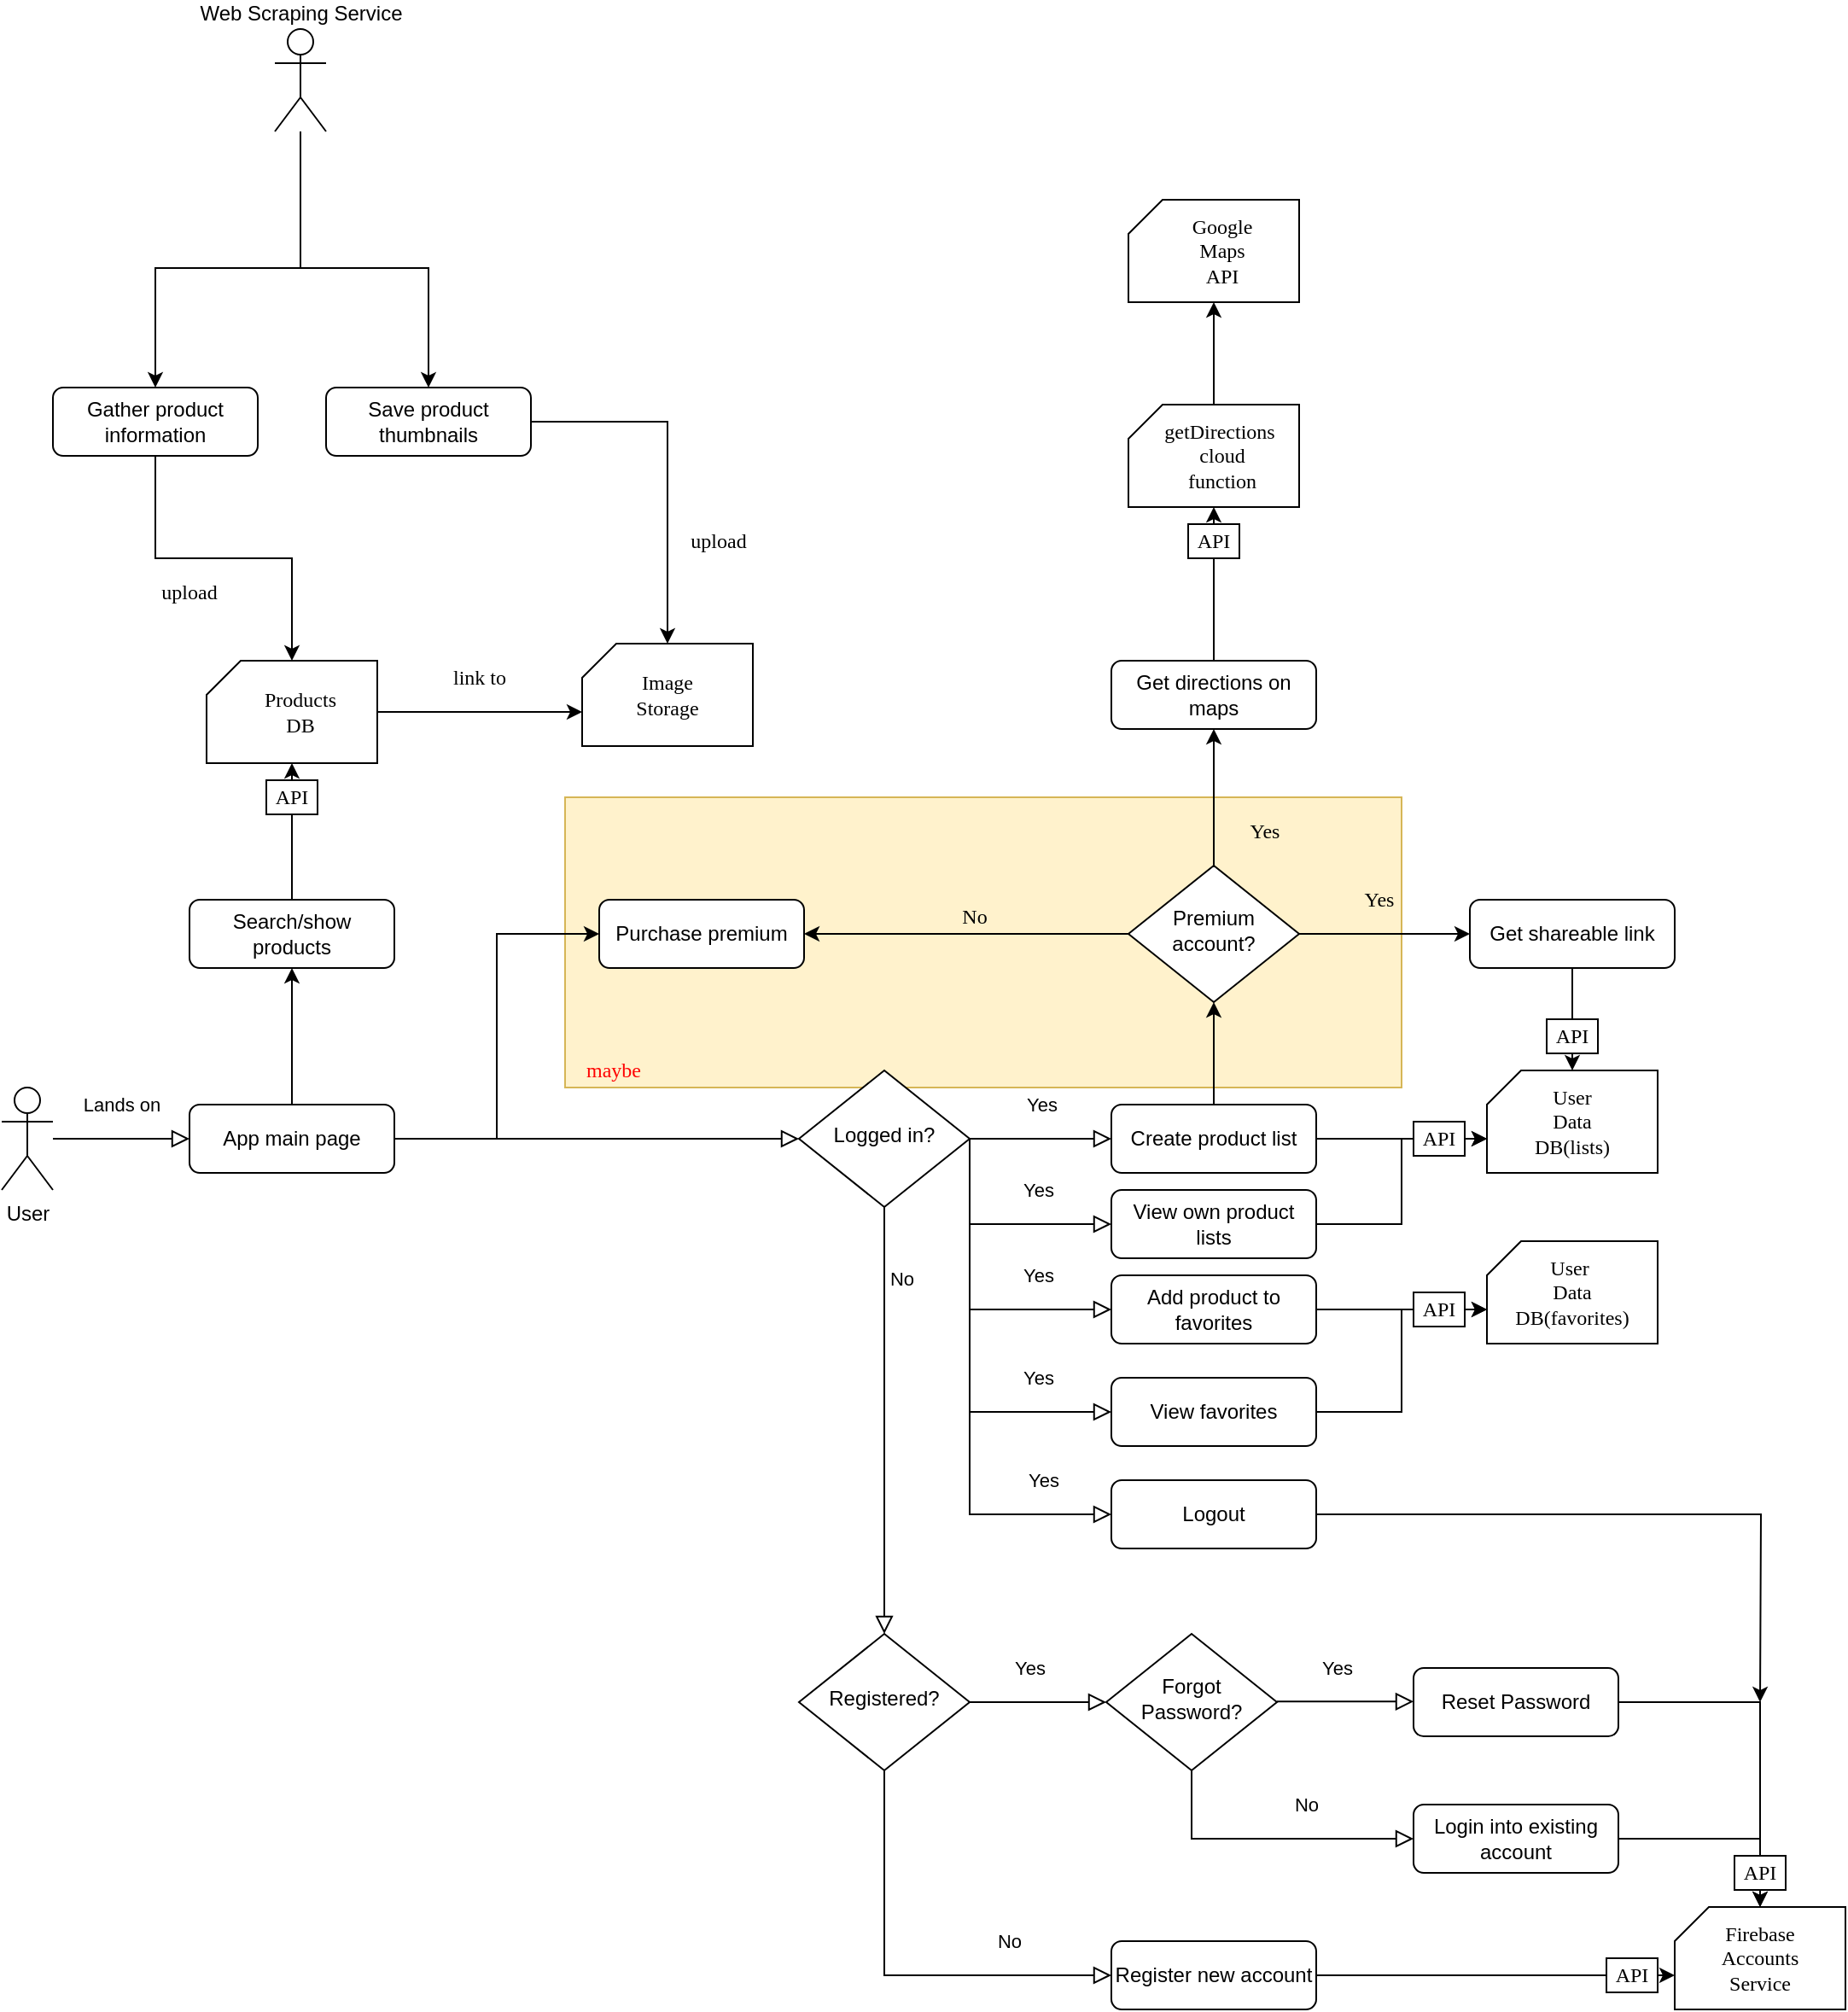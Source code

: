 <mxfile version="14.6.9" type="device"><diagram id="C5RBs43oDa-KdzZeNtuy" name="Page-1"><mxGraphModel dx="2557" dy="2177" grid="1" gridSize="10" guides="1" tooltips="1" connect="1" arrows="1" fold="1" page="1" pageScale="1" pageWidth="827" pageHeight="1169" math="0" shadow="0"><root><mxCell id="WIyWlLk6GJQsqaUBKTNV-0"/><mxCell id="WIyWlLk6GJQsqaUBKTNV-1" parent="WIyWlLk6GJQsqaUBKTNV-0"/><mxCell id="JcoYZ9oPt4SK93G2PIb7-119" value="" style="rounded=0;whiteSpace=wrap;html=1;fontFamily=Verdana;fillColor=#fff2cc;strokeColor=#d6b656;" vertex="1" parent="WIyWlLk6GJQsqaUBKTNV-1"><mxGeometry x="200" y="10" width="490" height="170" as="geometry"/></mxCell><mxCell id="WIyWlLk6GJQsqaUBKTNV-2" value="" style="rounded=0;html=1;jettySize=auto;orthogonalLoop=1;fontSize=11;endArrow=block;endFill=0;endSize=8;strokeWidth=1;shadow=0;labelBackgroundColor=none;edgeStyle=orthogonalEdgeStyle;" parent="WIyWlLk6GJQsqaUBKTNV-1" source="WIyWlLk6GJQsqaUBKTNV-3" target="WIyWlLk6GJQsqaUBKTNV-6" edge="1"><mxGeometry relative="1" as="geometry"/></mxCell><mxCell id="JcoYZ9oPt4SK93G2PIb7-1" style="edgeStyle=orthogonalEdgeStyle;rounded=0;orthogonalLoop=1;jettySize=auto;html=1;fontFamily=Verdana;entryX=0.5;entryY=1;entryDx=0;entryDy=0;" edge="1" parent="WIyWlLk6GJQsqaUBKTNV-1" source="WIyWlLk6GJQsqaUBKTNV-3" target="JcoYZ9oPt4SK93G2PIb7-2"><mxGeometry relative="1" as="geometry"><mxPoint x="40" y="100" as="targetPoint"/></mxGeometry></mxCell><mxCell id="JcoYZ9oPt4SK93G2PIb7-125" style="edgeStyle=orthogonalEdgeStyle;rounded=0;orthogonalLoop=1;jettySize=auto;html=1;entryX=0;entryY=0.5;entryDx=0;entryDy=0;fontFamily=Verdana;fontColor=#FF0000;" edge="1" parent="WIyWlLk6GJQsqaUBKTNV-1" source="WIyWlLk6GJQsqaUBKTNV-3" target="JcoYZ9oPt4SK93G2PIb7-123"><mxGeometry relative="1" as="geometry"/></mxCell><mxCell id="WIyWlLk6GJQsqaUBKTNV-3" value="App main page" style="rounded=1;whiteSpace=wrap;html=1;fontSize=12;glass=0;strokeWidth=1;shadow=0;" parent="WIyWlLk6GJQsqaUBKTNV-1" vertex="1"><mxGeometry x="-20" y="190" width="120" height="40" as="geometry"/></mxCell><mxCell id="WIyWlLk6GJQsqaUBKTNV-4" value="Yes" style="rounded=0;html=1;jettySize=auto;orthogonalLoop=1;fontSize=11;endArrow=block;endFill=0;endSize=8;strokeWidth=1;shadow=0;labelBackgroundColor=none;edgeStyle=orthogonalEdgeStyle;entryX=0;entryY=0.5;entryDx=0;entryDy=0;" parent="WIyWlLk6GJQsqaUBKTNV-1" source="WIyWlLk6GJQsqaUBKTNV-6" target="WIyWlLk6GJQsqaUBKTNV-12" edge="1"><mxGeometry y="20" relative="1" as="geometry"><mxPoint as="offset"/><mxPoint x="387" y="290.0" as="targetPoint"/></mxGeometry></mxCell><mxCell id="WIyWlLk6GJQsqaUBKTNV-6" value="Logged in?" style="rhombus;whiteSpace=wrap;html=1;shadow=0;fontFamily=Helvetica;fontSize=12;align=center;strokeWidth=1;spacing=6;spacingTop=-4;" parent="WIyWlLk6GJQsqaUBKTNV-1" vertex="1"><mxGeometry x="337" y="170" width="100" height="80" as="geometry"/></mxCell><mxCell id="JcoYZ9oPt4SK93G2PIb7-3" style="edgeStyle=orthogonalEdgeStyle;rounded=0;orthogonalLoop=1;jettySize=auto;html=1;fontFamily=Verdana;entryX=0;entryY=0.5;entryDx=0;entryDy=0;exitX=1;exitY=0.5;exitDx=0;exitDy=0;" edge="1" parent="WIyWlLk6GJQsqaUBKTNV-1" source="JcoYZ9oPt4SK93G2PIb7-116" target="JcoYZ9oPt4SK93G2PIb7-4"><mxGeometry relative="1" as="geometry"><mxPoint x="703.5" y="130" as="targetPoint"/><mxPoint x="576.5" y="10" as="sourcePoint"/></mxGeometry></mxCell><mxCell id="JcoYZ9oPt4SK93G2PIb7-29" style="edgeStyle=orthogonalEdgeStyle;rounded=0;orthogonalLoop=1;jettySize=auto;html=1;fontFamily=Verdana;entryX=0.5;entryY=1;entryDx=0;entryDy=0;exitX=0.5;exitY=0;exitDx=0;exitDy=0;" edge="1" parent="WIyWlLk6GJQsqaUBKTNV-1" source="JcoYZ9oPt4SK93G2PIb7-116" target="JcoYZ9oPt4SK93G2PIb7-30"><mxGeometry relative="1" as="geometry"><mxPoint x="766.5" y="170" as="targetPoint"/><mxPoint x="576.5" y="30" as="sourcePoint"/></mxGeometry></mxCell><mxCell id="JcoYZ9oPt4SK93G2PIb7-31" style="edgeStyle=orthogonalEdgeStyle;rounded=0;orthogonalLoop=1;jettySize=auto;html=1;fontFamily=Verdana;entryX=0;entryY=0;entryDx=0;entryDy=40;entryPerimeter=0;exitX=1;exitY=0.5;exitDx=0;exitDy=0;" edge="1" parent="WIyWlLk6GJQsqaUBKTNV-1" source="WIyWlLk6GJQsqaUBKTNV-12" target="JcoYZ9oPt4SK93G2PIb7-34"><mxGeometry relative="1" as="geometry"><mxPoint x="620" y="100" as="targetPoint"/><mxPoint x="680" y="270" as="sourcePoint"/></mxGeometry></mxCell><mxCell id="JcoYZ9oPt4SK93G2PIb7-118" style="edgeStyle=orthogonalEdgeStyle;rounded=0;orthogonalLoop=1;jettySize=auto;html=1;entryX=0.5;entryY=1;entryDx=0;entryDy=0;fontFamily=Verdana;" edge="1" parent="WIyWlLk6GJQsqaUBKTNV-1" source="WIyWlLk6GJQsqaUBKTNV-12" target="JcoYZ9oPt4SK93G2PIb7-116"><mxGeometry relative="1" as="geometry"/></mxCell><mxCell id="WIyWlLk6GJQsqaUBKTNV-12" value="Create product list" style="rounded=1;whiteSpace=wrap;html=1;fontSize=12;glass=0;strokeWidth=1;shadow=0;" parent="WIyWlLk6GJQsqaUBKTNV-1" vertex="1"><mxGeometry x="520" y="190" width="120" height="40" as="geometry"/></mxCell><mxCell id="JcoYZ9oPt4SK93G2PIb7-0" value="User" style="shape=umlActor;verticalLabelPosition=bottom;verticalAlign=top;html=1;outlineConnect=0;" vertex="1" parent="WIyWlLk6GJQsqaUBKTNV-1"><mxGeometry x="-130" y="180" width="30" height="60" as="geometry"/></mxCell><mxCell id="JcoYZ9oPt4SK93G2PIb7-68" style="edgeStyle=orthogonalEdgeStyle;rounded=0;orthogonalLoop=1;jettySize=auto;html=1;entryX=0.5;entryY=1;entryDx=0;entryDy=0;entryPerimeter=0;fontFamily=Verdana;" edge="1" parent="WIyWlLk6GJQsqaUBKTNV-1" source="JcoYZ9oPt4SK93G2PIb7-2" target="JcoYZ9oPt4SK93G2PIb7-66"><mxGeometry relative="1" as="geometry"/></mxCell><mxCell id="JcoYZ9oPt4SK93G2PIb7-2" value="Search/show products" style="rounded=1;whiteSpace=wrap;html=1;fontSize=12;glass=0;strokeWidth=1;shadow=0;" vertex="1" parent="WIyWlLk6GJQsqaUBKTNV-1"><mxGeometry x="-20" y="70" width="120" height="40" as="geometry"/></mxCell><mxCell id="JcoYZ9oPt4SK93G2PIb7-126" style="edgeStyle=orthogonalEdgeStyle;rounded=0;orthogonalLoop=1;jettySize=auto;html=1;entryX=0.5;entryY=0;entryDx=0;entryDy=0;entryPerimeter=0;fontFamily=Verdana;fontColor=#FF0000;" edge="1" parent="WIyWlLk6GJQsqaUBKTNV-1" source="JcoYZ9oPt4SK93G2PIb7-4" target="JcoYZ9oPt4SK93G2PIb7-34"><mxGeometry relative="1" as="geometry"/></mxCell><mxCell id="JcoYZ9oPt4SK93G2PIb7-4" value="Get shareable link" style="rounded=1;whiteSpace=wrap;html=1;fontSize=12;glass=0;strokeWidth=1;shadow=0;" vertex="1" parent="WIyWlLk6GJQsqaUBKTNV-1"><mxGeometry x="730" y="70" width="120" height="40" as="geometry"/></mxCell><mxCell id="JcoYZ9oPt4SK93G2PIb7-6" value="Yes" style="rounded=0;html=1;jettySize=auto;orthogonalLoop=1;fontSize=11;endArrow=block;endFill=0;endSize=8;strokeWidth=1;shadow=0;labelBackgroundColor=none;edgeStyle=orthogonalEdgeStyle;exitX=1;exitY=0.5;exitDx=0;exitDy=0;entryX=0;entryY=0.5;entryDx=0;entryDy=0;" edge="1" parent="WIyWlLk6GJQsqaUBKTNV-1" source="WIyWlLk6GJQsqaUBKTNV-6" target="JcoYZ9oPt4SK93G2PIb7-7"><mxGeometry x="0.353" y="20" relative="1" as="geometry"><mxPoint as="offset"/><mxPoint x="427" y="280" as="sourcePoint"/><mxPoint x="537" y="280" as="targetPoint"/><Array as="points"><mxPoint x="437" y="260"/></Array></mxGeometry></mxCell><mxCell id="JcoYZ9oPt4SK93G2PIb7-46" style="edgeStyle=orthogonalEdgeStyle;rounded=0;orthogonalLoop=1;jettySize=auto;html=1;entryX=0;entryY=0;entryDx=0;entryDy=40;entryPerimeter=0;fontFamily=Verdana;" edge="1" parent="WIyWlLk6GJQsqaUBKTNV-1" source="JcoYZ9oPt4SK93G2PIb7-7" target="JcoYZ9oPt4SK93G2PIb7-34"><mxGeometry relative="1" as="geometry"/></mxCell><mxCell id="JcoYZ9oPt4SK93G2PIb7-7" value="View own product lists" style="rounded=1;whiteSpace=wrap;html=1;fontSize=12;glass=0;strokeWidth=1;shadow=0;" vertex="1" parent="WIyWlLk6GJQsqaUBKTNV-1"><mxGeometry x="520" y="240" width="120" height="40" as="geometry"/></mxCell><mxCell id="JcoYZ9oPt4SK93G2PIb7-8" value="Yes" style="rounded=0;html=1;jettySize=auto;orthogonalLoop=1;fontSize=11;endArrow=block;endFill=0;endSize=8;strokeWidth=1;shadow=0;labelBackgroundColor=none;edgeStyle=orthogonalEdgeStyle;exitX=1;exitY=0.5;exitDx=0;exitDy=0;entryX=0;entryY=0.5;entryDx=0;entryDy=0;" edge="1" parent="WIyWlLk6GJQsqaUBKTNV-1" source="WIyWlLk6GJQsqaUBKTNV-6"><mxGeometry x="0.53" y="20" relative="1" as="geometry"><mxPoint as="offset"/><mxPoint x="437" y="260" as="sourcePoint"/><mxPoint x="520" y="310" as="targetPoint"/><Array as="points"><mxPoint x="437" y="310"/></Array></mxGeometry></mxCell><mxCell id="JcoYZ9oPt4SK93G2PIb7-49" style="edgeStyle=orthogonalEdgeStyle;rounded=0;orthogonalLoop=1;jettySize=auto;html=1;entryX=0;entryY=0;entryDx=0;entryDy=40;entryPerimeter=0;fontFamily=Verdana;" edge="1" parent="WIyWlLk6GJQsqaUBKTNV-1" source="JcoYZ9oPt4SK93G2PIb7-9" target="JcoYZ9oPt4SK93G2PIb7-47"><mxGeometry relative="1" as="geometry"/></mxCell><mxCell id="JcoYZ9oPt4SK93G2PIb7-9" value="Add product to favorites" style="rounded=1;whiteSpace=wrap;html=1;fontSize=12;glass=0;strokeWidth=1;shadow=0;" vertex="1" parent="WIyWlLk6GJQsqaUBKTNV-1"><mxGeometry x="520" y="290" width="120" height="40" as="geometry"/></mxCell><mxCell id="JcoYZ9oPt4SK93G2PIb7-50" style="edgeStyle=orthogonalEdgeStyle;rounded=0;orthogonalLoop=1;jettySize=auto;html=1;exitX=1;exitY=0.5;exitDx=0;exitDy=0;entryX=0;entryY=0;entryDx=0;entryDy=40;entryPerimeter=0;fontFamily=Verdana;" edge="1" parent="WIyWlLk6GJQsqaUBKTNV-1" source="JcoYZ9oPt4SK93G2PIb7-10" target="JcoYZ9oPt4SK93G2PIb7-47"><mxGeometry relative="1" as="geometry"/></mxCell><mxCell id="JcoYZ9oPt4SK93G2PIb7-10" value="View favorites" style="rounded=1;whiteSpace=wrap;html=1;fontSize=12;glass=0;strokeWidth=1;shadow=0;" vertex="1" parent="WIyWlLk6GJQsqaUBKTNV-1"><mxGeometry x="520" y="350" width="120" height="40" as="geometry"/></mxCell><mxCell id="JcoYZ9oPt4SK93G2PIb7-11" value="Yes" style="rounded=0;html=1;jettySize=auto;orthogonalLoop=1;fontSize=11;endArrow=block;endFill=0;endSize=8;strokeWidth=1;shadow=0;labelBackgroundColor=none;edgeStyle=orthogonalEdgeStyle;exitX=1;exitY=0.5;exitDx=0;exitDy=0;entryX=0;entryY=0.5;entryDx=0;entryDy=0;" edge="1" parent="WIyWlLk6GJQsqaUBKTNV-1" source="WIyWlLk6GJQsqaUBKTNV-6"><mxGeometry x="0.646" y="20" relative="1" as="geometry"><mxPoint as="offset"/><mxPoint x="437" y="270" as="sourcePoint"/><mxPoint x="520" y="370" as="targetPoint"/><Array as="points"><mxPoint x="437" y="370"/></Array></mxGeometry></mxCell><mxCell id="JcoYZ9oPt4SK93G2PIb7-13" value="No" style="rounded=0;html=1;jettySize=auto;orthogonalLoop=1;fontSize=11;endArrow=block;endFill=0;endSize=8;strokeWidth=1;shadow=0;labelBackgroundColor=none;edgeStyle=orthogonalEdgeStyle;exitX=0.5;exitY=1;exitDx=0;exitDy=0;entryX=0.5;entryY=0;entryDx=0;entryDy=0;" edge="1" parent="WIyWlLk6GJQsqaUBKTNV-1" source="WIyWlLk6GJQsqaUBKTNV-6" target="JcoYZ9oPt4SK93G2PIb7-15"><mxGeometry x="-0.667" y="10" relative="1" as="geometry"><mxPoint as="offset"/><mxPoint x="387" y="260" as="sourcePoint"/><mxPoint x="387" y="430" as="targetPoint"/><Array as="points"/></mxGeometry></mxCell><mxCell id="JcoYZ9oPt4SK93G2PIb7-45" style="edgeStyle=orthogonalEdgeStyle;rounded=0;orthogonalLoop=1;jettySize=auto;html=1;entryX=0.5;entryY=0;entryDx=0;entryDy=0;entryPerimeter=0;fontFamily=Verdana;" edge="1" parent="WIyWlLk6GJQsqaUBKTNV-1" source="JcoYZ9oPt4SK93G2PIb7-14" target="JcoYZ9oPt4SK93G2PIb7-39"><mxGeometry relative="1" as="geometry"/></mxCell><mxCell id="JcoYZ9oPt4SK93G2PIb7-14" value="Reset Password" style="rounded=1;whiteSpace=wrap;html=1;fontSize=12;glass=0;strokeWidth=1;shadow=0;" vertex="1" parent="WIyWlLk6GJQsqaUBKTNV-1"><mxGeometry x="697" y="520" width="120" height="40" as="geometry"/></mxCell><mxCell id="JcoYZ9oPt4SK93G2PIb7-15" value="Registered?" style="rhombus;whiteSpace=wrap;html=1;shadow=0;fontFamily=Helvetica;fontSize=12;align=center;strokeWidth=1;spacing=6;spacingTop=-4;" vertex="1" parent="WIyWlLk6GJQsqaUBKTNV-1"><mxGeometry x="337" y="500" width="100" height="80" as="geometry"/></mxCell><mxCell id="JcoYZ9oPt4SK93G2PIb7-16" value="Yes" style="rounded=0;html=1;jettySize=auto;orthogonalLoop=1;fontSize=11;endArrow=block;endFill=0;endSize=8;strokeWidth=1;shadow=0;labelBackgroundColor=none;edgeStyle=orthogonalEdgeStyle;exitX=1;exitY=0.5;exitDx=0;exitDy=0;" edge="1" parent="WIyWlLk6GJQsqaUBKTNV-1" source="JcoYZ9oPt4SK93G2PIb7-15"><mxGeometry x="-0.143" y="20" relative="1" as="geometry"><mxPoint as="offset"/><mxPoint x="517" y="480" as="sourcePoint"/><mxPoint x="517" y="540" as="targetPoint"/><Array as="points"/></mxGeometry></mxCell><mxCell id="JcoYZ9oPt4SK93G2PIb7-17" value="No" style="rounded=0;html=1;jettySize=auto;orthogonalLoop=1;fontSize=11;endArrow=block;endFill=0;endSize=8;strokeWidth=1;shadow=0;labelBackgroundColor=none;edgeStyle=orthogonalEdgeStyle;exitX=0.5;exitY=1;exitDx=0;exitDy=0;entryX=0;entryY=0.5;entryDx=0;entryDy=0;" edge="1" parent="WIyWlLk6GJQsqaUBKTNV-1" source="JcoYZ9oPt4SK93G2PIb7-15" target="JcoYZ9oPt4SK93G2PIb7-18"><mxGeometry x="0.526" y="20" relative="1" as="geometry"><mxPoint as="offset"/><mxPoint x="387" y="600" as="sourcePoint"/><mxPoint x="490" y="675" as="targetPoint"/><Array as="points"><mxPoint x="387" y="700"/></Array></mxGeometry></mxCell><mxCell id="JcoYZ9oPt4SK93G2PIb7-40" style="edgeStyle=orthogonalEdgeStyle;rounded=0;orthogonalLoop=1;jettySize=auto;html=1;exitX=1;exitY=0.5;exitDx=0;exitDy=0;entryX=0;entryY=0;entryDx=0;entryDy=40;entryPerimeter=0;fontFamily=Verdana;" edge="1" parent="WIyWlLk6GJQsqaUBKTNV-1" source="JcoYZ9oPt4SK93G2PIb7-18" target="JcoYZ9oPt4SK93G2PIb7-39"><mxGeometry relative="1" as="geometry"/></mxCell><mxCell id="JcoYZ9oPt4SK93G2PIb7-18" value="Register new account" style="rounded=1;whiteSpace=wrap;html=1;fontSize=12;glass=0;strokeWidth=1;shadow=0;" vertex="1" parent="WIyWlLk6GJQsqaUBKTNV-1"><mxGeometry x="520" y="680" width="120" height="40" as="geometry"/></mxCell><mxCell id="JcoYZ9oPt4SK93G2PIb7-20" value="Forgot Password?" style="rhombus;whiteSpace=wrap;html=1;shadow=0;fontFamily=Helvetica;fontSize=12;align=center;strokeWidth=1;spacing=6;spacingTop=-4;" vertex="1" parent="WIyWlLk6GJQsqaUBKTNV-1"><mxGeometry x="517" y="500" width="100" height="80" as="geometry"/></mxCell><mxCell id="JcoYZ9oPt4SK93G2PIb7-21" value="Yes" style="rounded=0;html=1;jettySize=auto;orthogonalLoop=1;fontSize=11;endArrow=block;endFill=0;endSize=8;strokeWidth=1;shadow=0;labelBackgroundColor=none;edgeStyle=orthogonalEdgeStyle;exitX=1;exitY=0.5;exitDx=0;exitDy=0;" edge="1" parent="WIyWlLk6GJQsqaUBKTNV-1"><mxGeometry x="-0.143" y="20" relative="1" as="geometry"><mxPoint as="offset"/><mxPoint x="617" y="539.66" as="sourcePoint"/><mxPoint x="697" y="539.66" as="targetPoint"/><Array as="points"/></mxGeometry></mxCell><mxCell id="JcoYZ9oPt4SK93G2PIb7-22" value="No" style="rounded=0;html=1;jettySize=auto;orthogonalLoop=1;fontSize=11;endArrow=block;endFill=0;endSize=8;strokeWidth=1;shadow=0;labelBackgroundColor=none;edgeStyle=orthogonalEdgeStyle;exitX=0.5;exitY=1;exitDx=0;exitDy=0;entryX=0;entryY=0.5;entryDx=0;entryDy=0;" edge="1" parent="WIyWlLk6GJQsqaUBKTNV-1" source="JcoYZ9oPt4SK93G2PIb7-20" target="JcoYZ9oPt4SK93G2PIb7-23"><mxGeometry x="0.25" y="20" relative="1" as="geometry"><mxPoint as="offset"/><mxPoint x="557" y="607.03" as="sourcePoint"/><mxPoint x="667" y="702.03" as="targetPoint"/><Array as="points"/></mxGeometry></mxCell><mxCell id="JcoYZ9oPt4SK93G2PIb7-43" style="edgeStyle=orthogonalEdgeStyle;rounded=0;orthogonalLoop=1;jettySize=auto;html=1;exitX=1;exitY=0.5;exitDx=0;exitDy=0;fontFamily=Verdana;entryX=0.5;entryY=0;entryDx=0;entryDy=0;entryPerimeter=0;" edge="1" parent="WIyWlLk6GJQsqaUBKTNV-1" source="JcoYZ9oPt4SK93G2PIb7-23" target="JcoYZ9oPt4SK93G2PIb7-39"><mxGeometry relative="1" as="geometry"><mxPoint x="940" y="660" as="targetPoint"/></mxGeometry></mxCell><mxCell id="JcoYZ9oPt4SK93G2PIb7-23" value="Login into existing account" style="rounded=1;whiteSpace=wrap;html=1;fontSize=12;glass=0;strokeWidth=1;shadow=0;" vertex="1" parent="WIyWlLk6GJQsqaUBKTNV-1"><mxGeometry x="697" y="600" width="120" height="40" as="geometry"/></mxCell><mxCell id="JcoYZ9oPt4SK93G2PIb7-25" value="Lands on" style="rounded=0;html=1;jettySize=auto;orthogonalLoop=1;fontSize=11;endArrow=block;endFill=0;endSize=8;strokeWidth=1;shadow=0;labelBackgroundColor=none;edgeStyle=orthogonalEdgeStyle;entryX=0;entryY=0.5;entryDx=0;entryDy=0;" edge="1" parent="WIyWlLk6GJQsqaUBKTNV-1" source="JcoYZ9oPt4SK93G2PIb7-0" target="WIyWlLk6GJQsqaUBKTNV-3"><mxGeometry y="20" relative="1" as="geometry"><mxPoint as="offset"/><mxPoint x="-70.0" y="270" as="sourcePoint"/><mxPoint x="13" y="270" as="targetPoint"/><Array as="points"><mxPoint x="-60" y="210"/><mxPoint x="-60" y="210"/></Array></mxGeometry></mxCell><mxCell id="JcoYZ9oPt4SK93G2PIb7-61" style="edgeStyle=orthogonalEdgeStyle;rounded=0;orthogonalLoop=1;jettySize=auto;html=1;entryX=0.5;entryY=1;entryDx=0;entryDy=0;entryPerimeter=0;fontFamily=Verdana;startArrow=none;exitX=0.5;exitY=0;exitDx=0;exitDy=0;" edge="1" parent="WIyWlLk6GJQsqaUBKTNV-1" source="JcoYZ9oPt4SK93G2PIb7-30" target="JcoYZ9oPt4SK93G2PIb7-58"><mxGeometry relative="1" as="geometry"><mxPoint x="630" y="-80" as="sourcePoint"/></mxGeometry></mxCell><mxCell id="JcoYZ9oPt4SK93G2PIb7-30" value="Get directions on maps" style="rounded=1;whiteSpace=wrap;html=1;fontSize=12;glass=0;strokeWidth=1;shadow=0;" vertex="1" parent="WIyWlLk6GJQsqaUBKTNV-1"><mxGeometry x="520" y="-70" width="120" height="40" as="geometry"/></mxCell><mxCell id="JcoYZ9oPt4SK93G2PIb7-42" value="" style="group" vertex="1" connectable="0" parent="WIyWlLk6GJQsqaUBKTNV-1"><mxGeometry x="850" y="660" width="100" height="60" as="geometry"/></mxCell><mxCell id="JcoYZ9oPt4SK93G2PIb7-39" value="" style="verticalLabelPosition=bottom;verticalAlign=top;html=1;shape=card;whiteSpace=wrap;size=20;arcSize=12;fontFamily=Verdana;fillColor=#ffffff;gradientColor=none;" vertex="1" parent="JcoYZ9oPt4SK93G2PIb7-42"><mxGeometry width="100" height="60" as="geometry"/></mxCell><mxCell id="JcoYZ9oPt4SK93G2PIb7-41" value="Firebase&lt;br&gt;Accounts Service" style="text;html=1;strokeColor=none;fillColor=none;align=center;verticalAlign=middle;whiteSpace=wrap;rounded=0;fontFamily=Verdana;" vertex="1" parent="JcoYZ9oPt4SK93G2PIb7-42"><mxGeometry x="30" y="20" width="40" height="20" as="geometry"/></mxCell><mxCell id="JcoYZ9oPt4SK93G2PIb7-51" value="" style="group;container=1;" vertex="1" connectable="0" parent="WIyWlLk6GJQsqaUBKTNV-1"><mxGeometry x="750" y="270" width="100" height="60" as="geometry"/></mxCell><mxCell id="JcoYZ9oPt4SK93G2PIb7-53" value="" style="group" vertex="1" connectable="0" parent="JcoYZ9oPt4SK93G2PIb7-51"><mxGeometry x="-10" width="100" height="60" as="geometry"/></mxCell><mxCell id="JcoYZ9oPt4SK93G2PIb7-47" value="" style="verticalLabelPosition=bottom;verticalAlign=top;html=1;shape=card;whiteSpace=wrap;size=20;arcSize=12;fontFamily=Verdana;fillColor=#ffffff;gradientColor=none;" vertex="1" parent="JcoYZ9oPt4SK93G2PIb7-53"><mxGeometry width="100" height="60" as="geometry"/></mxCell><mxCell id="JcoYZ9oPt4SK93G2PIb7-48" value="User&amp;nbsp;&lt;br&gt;Data DB(favorites)" style="text;html=1;strokeColor=none;fillColor=none;align=center;verticalAlign=middle;whiteSpace=wrap;rounded=0;fontFamily=Verdana;" vertex="1" parent="JcoYZ9oPt4SK93G2PIb7-53"><mxGeometry x="30" y="20" width="40" height="20" as="geometry"/></mxCell><mxCell id="JcoYZ9oPt4SK93G2PIb7-52" value="" style="group" vertex="1" connectable="0" parent="WIyWlLk6GJQsqaUBKTNV-1"><mxGeometry x="740" y="170" width="100" height="60" as="geometry"/></mxCell><mxCell id="JcoYZ9oPt4SK93G2PIb7-34" value="" style="verticalLabelPosition=bottom;verticalAlign=top;html=1;shape=card;whiteSpace=wrap;size=20;arcSize=12;fontFamily=Verdana;fillColor=#ffffff;gradientColor=none;" vertex="1" parent="JcoYZ9oPt4SK93G2PIb7-52"><mxGeometry width="100" height="60" as="geometry"/></mxCell><mxCell id="JcoYZ9oPt4SK93G2PIb7-35" value="User Data DB(lists)" style="text;html=1;strokeColor=none;fillColor=none;align=center;verticalAlign=middle;whiteSpace=wrap;rounded=0;fontFamily=Verdana;" vertex="1" parent="JcoYZ9oPt4SK93G2PIb7-52"><mxGeometry x="30" y="20" width="40" height="20" as="geometry"/></mxCell><mxCell id="JcoYZ9oPt4SK93G2PIb7-57" value="" style="group" vertex="1" connectable="0" parent="WIyWlLk6GJQsqaUBKTNV-1"><mxGeometry x="530" y="-220" width="100" height="60" as="geometry"/></mxCell><mxCell id="JcoYZ9oPt4SK93G2PIb7-58" value="" style="verticalLabelPosition=bottom;verticalAlign=top;html=1;shape=card;whiteSpace=wrap;size=20;arcSize=12;fontFamily=Verdana;fillColor=#ffffff;gradientColor=none;" vertex="1" parent="JcoYZ9oPt4SK93G2PIb7-57"><mxGeometry width="100" height="60" as="geometry"/></mxCell><mxCell id="JcoYZ9oPt4SK93G2PIb7-63" value="getDirections&amp;nbsp;&lt;br&gt;cloud function" style="text;html=1;strokeColor=none;fillColor=none;align=center;verticalAlign=middle;whiteSpace=wrap;rounded=0;fontFamily=Verdana;" vertex="1" parent="JcoYZ9oPt4SK93G2PIb7-57"><mxGeometry x="35" y="20" width="40" height="20" as="geometry"/></mxCell><mxCell id="JcoYZ9oPt4SK93G2PIb7-69" value="" style="group" vertex="1" connectable="0" parent="WIyWlLk6GJQsqaUBKTNV-1"><mxGeometry x="-10" y="-70" width="100" height="60" as="geometry"/></mxCell><mxCell id="JcoYZ9oPt4SK93G2PIb7-66" value="" style="verticalLabelPosition=bottom;verticalAlign=top;html=1;shape=card;whiteSpace=wrap;size=20;arcSize=12;fontFamily=Verdana;fillColor=#ffffff;gradientColor=none;" vertex="1" parent="JcoYZ9oPt4SK93G2PIb7-69"><mxGeometry width="100" height="60" as="geometry"/></mxCell><mxCell id="JcoYZ9oPt4SK93G2PIb7-67" value="Products DB" style="text;html=1;strokeColor=none;fillColor=none;align=center;verticalAlign=middle;whiteSpace=wrap;rounded=0;fontFamily=Verdana;" vertex="1" parent="JcoYZ9oPt4SK93G2PIb7-69"><mxGeometry x="35" y="20" width="40" height="20" as="geometry"/></mxCell><mxCell id="JcoYZ9oPt4SK93G2PIb7-73" value="API" style="rounded=0;whiteSpace=wrap;html=1;fontFamily=Verdana;fillColor=#ffffff;gradientColor=none;connectable=0;" vertex="1" parent="WIyWlLk6GJQsqaUBKTNV-1"><mxGeometry x="885" y="630" width="30" height="20" as="geometry"/></mxCell><mxCell id="JcoYZ9oPt4SK93G2PIb7-84" style="edgeStyle=orthogonalEdgeStyle;rounded=0;orthogonalLoop=1;jettySize=auto;html=1;entryX=0.5;entryY=0;entryDx=0;entryDy=0;fontFamily=Verdana;" edge="1" parent="WIyWlLk6GJQsqaUBKTNV-1" source="JcoYZ9oPt4SK93G2PIb7-81" target="JcoYZ9oPt4SK93G2PIb7-82"><mxGeometry relative="1" as="geometry"><Array as="points"><mxPoint x="45" y="-300"/><mxPoint x="-40" y="-300"/></Array></mxGeometry></mxCell><mxCell id="JcoYZ9oPt4SK93G2PIb7-93" style="edgeStyle=orthogonalEdgeStyle;rounded=0;orthogonalLoop=1;jettySize=auto;html=1;entryX=0.5;entryY=0;entryDx=0;entryDy=0;fontFamily=Verdana;" edge="1" parent="WIyWlLk6GJQsqaUBKTNV-1" source="JcoYZ9oPt4SK93G2PIb7-81" target="JcoYZ9oPt4SK93G2PIb7-92"><mxGeometry relative="1" as="geometry"><Array as="points"><mxPoint x="45" y="-300"/><mxPoint x="120" y="-300"/></Array></mxGeometry></mxCell><mxCell id="JcoYZ9oPt4SK93G2PIb7-81" value="Web Scraping Service" style="shape=umlActor;verticalLabelPosition=top;verticalAlign=bottom;html=1;outlineConnect=0;labelPosition=center;align=center;" vertex="1" parent="WIyWlLk6GJQsqaUBKTNV-1"><mxGeometry x="30" y="-440" width="30" height="60" as="geometry"/></mxCell><mxCell id="JcoYZ9oPt4SK93G2PIb7-88" style="edgeStyle=orthogonalEdgeStyle;rounded=0;orthogonalLoop=1;jettySize=auto;html=1;entryX=0.5;entryY=0;entryDx=0;entryDy=0;entryPerimeter=0;fontFamily=Verdana;" edge="1" parent="WIyWlLk6GJQsqaUBKTNV-1" source="JcoYZ9oPt4SK93G2PIb7-82" target="JcoYZ9oPt4SK93G2PIb7-66"><mxGeometry relative="1" as="geometry"/></mxCell><mxCell id="JcoYZ9oPt4SK93G2PIb7-82" value="Gather product information" style="rounded=1;whiteSpace=wrap;html=1;fontSize=12;glass=0;strokeWidth=1;shadow=0;" vertex="1" parent="WIyWlLk6GJQsqaUBKTNV-1"><mxGeometry x="-100" y="-230" width="120" height="40" as="geometry"/></mxCell><mxCell id="JcoYZ9oPt4SK93G2PIb7-91" value="" style="group" vertex="1" connectable="0" parent="WIyWlLk6GJQsqaUBKTNV-1"><mxGeometry x="210" y="-80" width="100" height="60" as="geometry"/></mxCell><mxCell id="JcoYZ9oPt4SK93G2PIb7-89" value="" style="verticalLabelPosition=bottom;verticalAlign=top;html=1;shape=card;whiteSpace=wrap;size=20;arcSize=12;fontFamily=Verdana;fillColor=#ffffff;gradientColor=none;" vertex="1" parent="JcoYZ9oPt4SK93G2PIb7-91"><mxGeometry width="100" height="60" as="geometry"/></mxCell><mxCell id="JcoYZ9oPt4SK93G2PIb7-90" value="Image Storage" style="text;html=1;strokeColor=none;fillColor=none;align=center;verticalAlign=middle;whiteSpace=wrap;rounded=0;fontFamily=Verdana;" vertex="1" parent="JcoYZ9oPt4SK93G2PIb7-91"><mxGeometry x="30" y="20" width="40" height="20" as="geometry"/></mxCell><mxCell id="JcoYZ9oPt4SK93G2PIb7-94" style="edgeStyle=orthogonalEdgeStyle;rounded=0;orthogonalLoop=1;jettySize=auto;html=1;entryX=0.5;entryY=0;entryDx=0;entryDy=0;entryPerimeter=0;fontFamily=Verdana;" edge="1" parent="WIyWlLk6GJQsqaUBKTNV-1" source="JcoYZ9oPt4SK93G2PIb7-92" target="JcoYZ9oPt4SK93G2PIb7-89"><mxGeometry relative="1" as="geometry"><Array as="points"><mxPoint x="260" y="-210"/></Array></mxGeometry></mxCell><mxCell id="JcoYZ9oPt4SK93G2PIb7-92" value="Save product thumbnails" style="rounded=1;whiteSpace=wrap;html=1;fontSize=12;glass=0;strokeWidth=1;shadow=0;" vertex="1" parent="WIyWlLk6GJQsqaUBKTNV-1"><mxGeometry x="60" y="-230" width="120" height="40" as="geometry"/></mxCell><mxCell id="JcoYZ9oPt4SK93G2PIb7-95" value="upload" style="text;html=1;strokeColor=none;fillColor=none;align=center;verticalAlign=middle;whiteSpace=wrap;rounded=0;fontFamily=Verdana;" vertex="1" parent="WIyWlLk6GJQsqaUBKTNV-1"><mxGeometry x="-40" y="-120" width="40" height="20" as="geometry"/></mxCell><mxCell id="JcoYZ9oPt4SK93G2PIb7-96" value="upload" style="text;html=1;strokeColor=none;fillColor=none;align=center;verticalAlign=middle;whiteSpace=wrap;rounded=0;fontFamily=Verdana;" vertex="1" parent="WIyWlLk6GJQsqaUBKTNV-1"><mxGeometry x="270" y="-150" width="40" height="20" as="geometry"/></mxCell><mxCell id="JcoYZ9oPt4SK93G2PIb7-98" style="edgeStyle=orthogonalEdgeStyle;rounded=0;orthogonalLoop=1;jettySize=auto;html=1;entryX=0;entryY=0;entryDx=0;entryDy=40;entryPerimeter=0;fontFamily=Verdana;" edge="1" parent="WIyWlLk6GJQsqaUBKTNV-1" source="JcoYZ9oPt4SK93G2PIb7-66" target="JcoYZ9oPt4SK93G2PIb7-89"><mxGeometry relative="1" as="geometry"/></mxCell><mxCell id="JcoYZ9oPt4SK93G2PIb7-99" value="link to" style="text;html=1;strokeColor=none;fillColor=none;align=center;verticalAlign=middle;whiteSpace=wrap;rounded=0;fontFamily=Verdana;" vertex="1" parent="WIyWlLk6GJQsqaUBKTNV-1"><mxGeometry x="130" y="-70" width="40" height="20" as="geometry"/></mxCell><mxCell id="JcoYZ9oPt4SK93G2PIb7-100" value="API" style="rounded=0;whiteSpace=wrap;html=1;fontFamily=Verdana;fillColor=#ffffff;gradientColor=none;connectable=0;" vertex="1" parent="WIyWlLk6GJQsqaUBKTNV-1"><mxGeometry x="697" y="300" width="30" height="20" as="geometry"/></mxCell><mxCell id="JcoYZ9oPt4SK93G2PIb7-101" value="API" style="rounded=0;whiteSpace=wrap;html=1;fontFamily=Verdana;fillColor=#ffffff;gradientColor=none;connectable=0;" vertex="1" parent="WIyWlLk6GJQsqaUBKTNV-1"><mxGeometry x="697" y="200" width="30" height="20" as="geometry"/></mxCell><mxCell id="JcoYZ9oPt4SK93G2PIb7-104" value="API" style="rounded=0;whiteSpace=wrap;html=1;fontFamily=Verdana;fillColor=#ffffff;gradientColor=none;connectable=0;" vertex="1" parent="WIyWlLk6GJQsqaUBKTNV-1"><mxGeometry x="565" y="-150" width="30" height="20" as="geometry"/></mxCell><mxCell id="JcoYZ9oPt4SK93G2PIb7-105" value="API" style="rounded=0;whiteSpace=wrap;html=1;fontFamily=Verdana;fillColor=#ffffff;gradientColor=none;connectable=0;" vertex="1" parent="WIyWlLk6GJQsqaUBKTNV-1"><mxGeometry x="25" width="30" height="20" as="geometry"/></mxCell><mxCell id="JcoYZ9oPt4SK93G2PIb7-106" value="" style="group" vertex="1" connectable="0" parent="WIyWlLk6GJQsqaUBKTNV-1"><mxGeometry x="530" y="-340" width="100" height="60" as="geometry"/></mxCell><mxCell id="JcoYZ9oPt4SK93G2PIb7-107" value="" style="verticalLabelPosition=bottom;verticalAlign=top;html=1;shape=card;whiteSpace=wrap;size=20;arcSize=12;fontFamily=Verdana;fillColor=#ffffff;gradientColor=none;" vertex="1" parent="JcoYZ9oPt4SK93G2PIb7-106"><mxGeometry width="100" height="60" as="geometry"/></mxCell><mxCell id="JcoYZ9oPt4SK93G2PIb7-108" value="Google Maps API" style="text;html=1;strokeColor=none;fillColor=none;align=center;verticalAlign=middle;whiteSpace=wrap;rounded=0;fontFamily=Verdana;" vertex="1" parent="JcoYZ9oPt4SK93G2PIb7-106"><mxGeometry x="35" y="20" width="40" height="20" as="geometry"/></mxCell><mxCell id="JcoYZ9oPt4SK93G2PIb7-110" style="edgeStyle=orthogonalEdgeStyle;rounded=0;orthogonalLoop=1;jettySize=auto;html=1;entryX=0.5;entryY=1;entryDx=0;entryDy=0;entryPerimeter=0;fontFamily=Verdana;" edge="1" parent="WIyWlLk6GJQsqaUBKTNV-1" source="JcoYZ9oPt4SK93G2PIb7-58" target="JcoYZ9oPt4SK93G2PIb7-107"><mxGeometry relative="1" as="geometry"/></mxCell><mxCell id="JcoYZ9oPt4SK93G2PIb7-111" value="Yes" style="rounded=0;html=1;jettySize=auto;orthogonalLoop=1;fontSize=11;endArrow=block;endFill=0;endSize=8;strokeWidth=1;shadow=0;labelBackgroundColor=none;edgeStyle=orthogonalEdgeStyle;exitX=1;exitY=0.5;exitDx=0;exitDy=0;entryX=0;entryY=0.5;entryDx=0;entryDy=0;" edge="1" parent="WIyWlLk6GJQsqaUBKTNV-1" source="WIyWlLk6GJQsqaUBKTNV-6"><mxGeometry x="0.736" y="20" relative="1" as="geometry"><mxPoint as="offset"/><mxPoint x="437" y="270" as="sourcePoint"/><mxPoint x="520" y="430" as="targetPoint"/><Array as="points"><mxPoint x="437" y="430"/></Array></mxGeometry></mxCell><mxCell id="JcoYZ9oPt4SK93G2PIb7-113" style="edgeStyle=orthogonalEdgeStyle;rounded=0;orthogonalLoop=1;jettySize=auto;html=1;fontFamily=Verdana;" edge="1" parent="WIyWlLk6GJQsqaUBKTNV-1" source="JcoYZ9oPt4SK93G2PIb7-112"><mxGeometry relative="1" as="geometry"><mxPoint x="900" y="540" as="targetPoint"/></mxGeometry></mxCell><mxCell id="JcoYZ9oPt4SK93G2PIb7-112" value="Logout" style="rounded=1;whiteSpace=wrap;html=1;fontSize=12;glass=0;strokeWidth=1;shadow=0;" vertex="1" parent="WIyWlLk6GJQsqaUBKTNV-1"><mxGeometry x="520" y="410" width="120" height="40" as="geometry"/></mxCell><mxCell id="JcoYZ9oPt4SK93G2PIb7-115" value="API" style="rounded=0;whiteSpace=wrap;html=1;fontFamily=Verdana;fillColor=#ffffff;gradientColor=none;connectable=0;" vertex="1" parent="WIyWlLk6GJQsqaUBKTNV-1"><mxGeometry x="810" y="690" width="30" height="20" as="geometry"/></mxCell><mxCell id="JcoYZ9oPt4SK93G2PIb7-121" style="edgeStyle=orthogonalEdgeStyle;rounded=0;orthogonalLoop=1;jettySize=auto;html=1;exitX=0;exitY=0.5;exitDx=0;exitDy=0;fontFamily=Verdana;fontColor=#FF0000;entryX=1;entryY=0.5;entryDx=0;entryDy=0;" edge="1" parent="WIyWlLk6GJQsqaUBKTNV-1" source="JcoYZ9oPt4SK93G2PIb7-116" target="JcoYZ9oPt4SK93G2PIb7-123"><mxGeometry relative="1" as="geometry"><mxPoint x="800.0" y="89.588" as="targetPoint"/></mxGeometry></mxCell><mxCell id="JcoYZ9oPt4SK93G2PIb7-116" value="Premium account?" style="rhombus;whiteSpace=wrap;html=1;shadow=0;fontFamily=Helvetica;fontSize=12;align=center;strokeWidth=1;spacing=6;spacingTop=-4;" vertex="1" parent="WIyWlLk6GJQsqaUBKTNV-1"><mxGeometry x="530" y="50" width="100" height="80" as="geometry"/></mxCell><mxCell id="JcoYZ9oPt4SK93G2PIb7-117" value="Yes" style="text;html=1;strokeColor=none;fillColor=none;align=center;verticalAlign=middle;whiteSpace=wrap;rounded=0;fontFamily=Verdana;" vertex="1" parent="WIyWlLk6GJQsqaUBKTNV-1"><mxGeometry x="590" y="20" width="40" height="20" as="geometry"/></mxCell><mxCell id="JcoYZ9oPt4SK93G2PIb7-120" value="maybe&amp;nbsp;" style="text;html=1;strokeColor=none;fillColor=none;align=center;verticalAlign=middle;whiteSpace=wrap;rounded=0;fontFamily=Verdana;fontColor=#FF0000;" vertex="1" parent="WIyWlLk6GJQsqaUBKTNV-1"><mxGeometry x="210" y="160" width="40" height="20" as="geometry"/></mxCell><mxCell id="JcoYZ9oPt4SK93G2PIb7-122" value="No" style="text;html=1;strokeColor=none;fillColor=none;align=center;verticalAlign=middle;whiteSpace=wrap;rounded=0;fontFamily=Verdana;" vertex="1" parent="WIyWlLk6GJQsqaUBKTNV-1"><mxGeometry x="420" y="70" width="40" height="20" as="geometry"/></mxCell><mxCell id="JcoYZ9oPt4SK93G2PIb7-123" value="Purchase premium" style="rounded=1;whiteSpace=wrap;html=1;fontSize=12;glass=0;strokeWidth=1;shadow=0;" vertex="1" parent="WIyWlLk6GJQsqaUBKTNV-1"><mxGeometry x="220" y="70" width="120" height="40" as="geometry"/></mxCell><mxCell id="JcoYZ9oPt4SK93G2PIb7-127" value="API" style="rounded=0;whiteSpace=wrap;html=1;fontFamily=Verdana;fillColor=#ffffff;gradientColor=none;connectable=0;" vertex="1" parent="WIyWlLk6GJQsqaUBKTNV-1"><mxGeometry x="775" y="140" width="30" height="20" as="geometry"/></mxCell><mxCell id="JcoYZ9oPt4SK93G2PIb7-128" value="Yes" style="text;html=1;strokeColor=none;fillColor=none;align=center;verticalAlign=middle;whiteSpace=wrap;rounded=0;fontFamily=Verdana;" vertex="1" parent="WIyWlLk6GJQsqaUBKTNV-1"><mxGeometry x="657" y="60" width="40" height="20" as="geometry"/></mxCell></root></mxGraphModel></diagram></mxfile>
